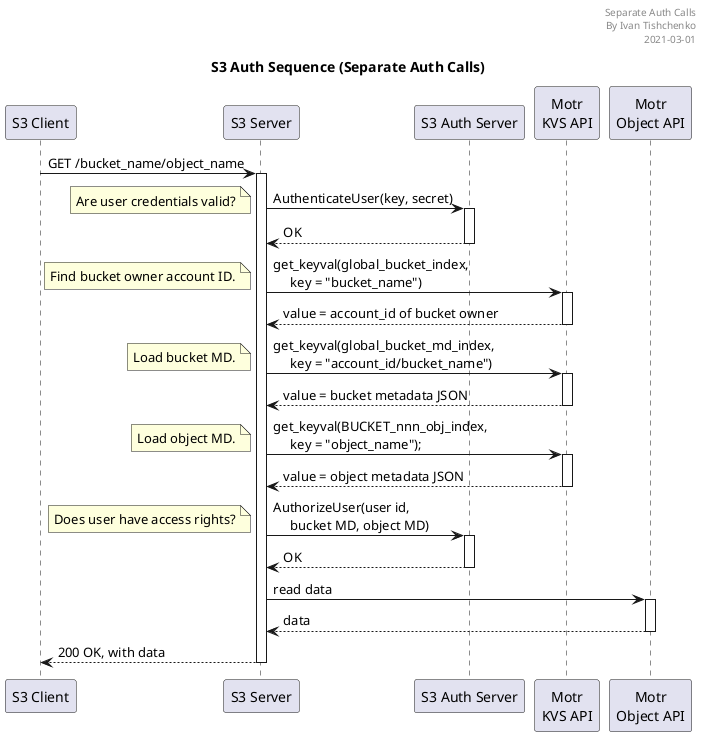 @startuml

header Separate Auth Calls\n By Ivan Tishchenko\n2021-03-01
title S3 Auth Sequence (Separate Auth Calls)

participant "S3 Client" as client
participant "S3 Server" as server
participant "S3 Auth Server" as auth
participant "Motr\nKVS API" as kvs
participant "Motr\nObject API" as object

autoactivate on

client -> server: GET /bucket_name/object_name

server -> auth: AuthenticateUser(key, secret)
note left: Are user credentials valid?
auth --> server: OK

server -> kvs: get_keyval(global_bucket_index,\n     key = "bucket_name")
note left: Find bucket owner account ID.
kvs --> server: value = account_id of bucket owner

server -> kvs: get_keyval(global_bucket_md_index,\n     key = "account_id/bucket_name")
note left: Load bucket MD.
kvs --> server: value = bucket metadata JSON

server -> kvs: get_keyval(BUCKET_nnn_obj_index,\n     key = "object_name");
note left: Load object MD.
kvs --> server: value = object metadata JSON

server -> auth: AuthorizeUser(user id,\n     bucket MD, object MD)
note left: Does user have access rights?
auth --> server: OK

server -> object: read data
object --> server: data

server --> client: 200 OK, with data

@enduml
